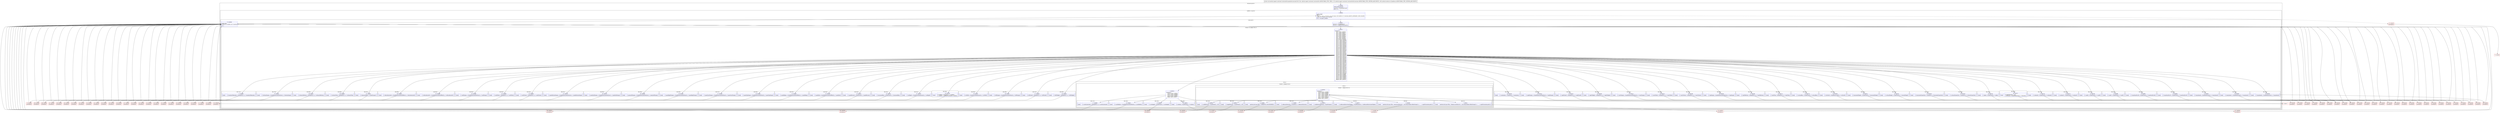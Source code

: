 digraph "CFG forandroid.support.constraint.ConstraintSet.populateConstraint(Landroid\/support\/constraint\/ConstraintSet$Constraint;Landroid\/content\/res\/TypedArray;)V" {
subgraph cluster_Region_1695613837 {
label = "R(2:0|(3:2|3|72))";
node [shape=record,color=blue];
Node_0 [shape=record,label="{0\:\ 0x0000|MTH_ENTER_BLOCK\l|int int r0 = r8.getIndexCount()\lint r1 = 0\l}"];
subgraph cluster_LoopRegion_1194048404 {
label = "LOOP:0: (3:2|3|72)";
node [shape=record,color=blue];
Node_1 [shape=record,label="{1\:\ 0x0005|LOOP_START\lPHI: r1 \l  PHI: (r1v1 int) = (r1v0 int), (r1v2 int) binds: [B:0:0x0000, B:72:0x02db] A[DONT_GENERATE, DONT_INLINE]\lLOOP:0: B:1:0x0005\-\>B:72:0x02db\l|if (r1 \< r0) goto L_0x0007\l}"];
subgraph cluster_Region_1571711220 {
label = "R(3:2|3|72)";
node [shape=record,color=blue];
Node_2 [shape=record,label="{2\:\ 0x0007|int int r2 = r8.getIndex(r1)\lint int r3 = mapToConstant.get(r2)\l}"];
subgraph cluster_SwitchRegion_1756769019 {
label = "Switch: 53, default: R(1:4)";
node [shape=record,color=blue];
Node_3 [shape=record,label="{3\:\ 0x0011|switch(r3) \{\l    case 1: goto L_0x02d3;\l    case 2: goto L_0x02ca;\l    case 3: goto L_0x02c1;\l    case 4: goto L_0x02b8;\l    case 5: goto L_0x02b1;\l    case 6: goto L_0x02a8;\l    case 7: goto L_0x029f;\l    case 8: goto L_0x0296;\l    case 9: goto L_0x028d;\l    case 10: goto L_0x0284;\l    case 11: goto L_0x027b;\l    case 12: goto L_0x0272;\l    case 13: goto L_0x0268;\l    case 14: goto L_0x025e;\l    case 15: goto L_0x0254;\l    case 16: goto L_0x024a;\l    case 17: goto L_0x0240;\l    case 18: goto L_0x0236;\l    case 19: goto L_0x022c;\l    case 20: goto L_0x0222;\l    case 21: goto L_0x0218;\l    case 22: goto L_0x0206;\l    case 23: goto L_0x01fc;\l    case 24: goto L_0x01f2;\l    case 25: goto L_0x01e8;\l    case 26: goto L_0x01de;\l    case 27: goto L_0x01d4;\l    case 28: goto L_0x01ca;\l    case 29: goto L_0x01c0;\l    case 30: goto L_0x01b6;\l    case 31: goto L_0x01ac;\l    case 32: goto L_0x01a2;\l    case 33: goto L_0x0198;\l    case 34: goto L_0x018e;\l    case 35: goto L_0x0184;\l    case 36: goto L_0x017a;\l    case 37: goto L_0x0170;\l    case 38: goto L_0x0166;\l    case 39: goto L_0x015c;\l    case 40: goto L_0x0152;\l    case 41: goto L_0x0148;\l    case 42: goto L_0x013e;\l    case 43: goto L_0x0134;\l    case 44: goto L_0x0127;\l    case 45: goto L_0x011d;\l    case 46: goto L_0x0113;\l    case 47: goto L_0x0109;\l    case 48: goto L_0x00ff;\l    case 49: goto L_0x00f5;\l    case 50: goto L_0x00eb;\l    case 51: goto L_0x00e1;\l    case 52: goto L_0x00d7;\l    case 53: goto L_0x00cd;\l    default: goto L_0x0014;\l\}\l}"];
subgraph cluster_Region_727308637 {
label = "R(2:71|1)";
node [shape=record,color=blue];
Node_71 [shape=record,label="{71\:\ 0x02d3|r7.baselineToBaseline = lookupID(r8, r2, r7.baselineToBaseline)\l}"];
Node_InsnContainer_1454645949 [shape=record,label="{|break\l}"];
}
subgraph cluster_Region_1178184400 {
label = "R(2:70|1)";
node [shape=record,color=blue];
Node_70 [shape=record,label="{70\:\ 0x02ca|r7.bottomMargin = r8.getDimensionPixelSize(r2, r7.bottomMargin)\l}"];
Node_InsnContainer_1213706715 [shape=record,label="{|break\l}"];
}
subgraph cluster_Region_1549033112 {
label = "R(2:69|1)";
node [shape=record,color=blue];
Node_69 [shape=record,label="{69\:\ 0x02c1|r7.bottomToBottom = lookupID(r8, r2, r7.bottomToBottom)\l}"];
Node_InsnContainer_595303498 [shape=record,label="{|break\l}"];
}
subgraph cluster_Region_1922266158 {
label = "R(2:68|1)";
node [shape=record,color=blue];
Node_68 [shape=record,label="{68\:\ 0x02b8|r7.bottomToTop = lookupID(r8, r2, r7.bottomToTop)\l}"];
Node_InsnContainer_1129292019 [shape=record,label="{|break\l}"];
}
subgraph cluster_Region_392550416 {
label = "R(2:67|1)";
node [shape=record,color=blue];
Node_67 [shape=record,label="{67\:\ 0x02b1|r7.dimensionRatio = r8.getString(r2)\l}"];
Node_InsnContainer_882496493 [shape=record,label="{|break\l}"];
}
subgraph cluster_Region_469868294 {
label = "R(2:66|1)";
node [shape=record,color=blue];
Node_66 [shape=record,label="{66\:\ 0x02a8|r7.editorAbsoluteX = r8.getDimensionPixelOffset(r2, r7.editorAbsoluteX)\l}"];
Node_InsnContainer_1102411212 [shape=record,label="{|break\l}"];
}
subgraph cluster_Region_1650434688 {
label = "R(2:65|1)";
node [shape=record,color=blue];
Node_65 [shape=record,label="{65\:\ 0x029f|r7.editorAbsoluteY = r8.getDimensionPixelOffset(r2, r7.editorAbsoluteY)\l}"];
Node_InsnContainer_1045637244 [shape=record,label="{|break\l}"];
}
subgraph cluster_Region_193235169 {
label = "R(2:64|1)";
node [shape=record,color=blue];
Node_64 [shape=record,label="{64\:\ 0x0296|r7.endMargin = r8.getDimensionPixelSize(r2, r7.endMargin)\l}"];
Node_InsnContainer_10837885 [shape=record,label="{|break\l}"];
}
subgraph cluster_Region_840463577 {
label = "R(2:63|1)";
node [shape=record,color=blue];
Node_63 [shape=record,label="{63\:\ 0x028d|r7.endToEnd = lookupID(r8, r2, r7.endToEnd)\l}"];
Node_InsnContainer_2061103679 [shape=record,label="{|break\l}"];
}
subgraph cluster_Region_586228787 {
label = "R(2:62|1)";
node [shape=record,color=blue];
Node_62 [shape=record,label="{62\:\ 0x0284|r7.endToStart = lookupID(r8, r2, r7.endToStart)\l}"];
Node_InsnContainer_271115197 [shape=record,label="{|break\l}"];
}
subgraph cluster_Region_1034275151 {
label = "R(2:61|1)";
node [shape=record,color=blue];
Node_61 [shape=record,label="{61\:\ 0x027b|r7.goneBottomMargin = r8.getDimensionPixelSize(r2, r7.goneBottomMargin)\l}"];
Node_InsnContainer_933181708 [shape=record,label="{|break\l}"];
}
subgraph cluster_Region_306810266 {
label = "R(2:60|1)";
node [shape=record,color=blue];
Node_60 [shape=record,label="{60\:\ 0x0272|r7.goneEndMargin = r8.getDimensionPixelSize(r2, r7.goneEndMargin)\l}"];
Node_InsnContainer_493602357 [shape=record,label="{|break\l}"];
}
subgraph cluster_Region_1661373878 {
label = "R(2:59|1)";
node [shape=record,color=blue];
Node_59 [shape=record,label="{59\:\ 0x0268|r7.goneLeftMargin = r8.getDimensionPixelSize(r2, r7.goneLeftMargin)\l}"];
Node_InsnContainer_672565165 [shape=record,label="{|break\l}"];
}
subgraph cluster_Region_1216216409 {
label = "R(2:58|1)";
node [shape=record,color=blue];
Node_58 [shape=record,label="{58\:\ 0x025e|r7.goneRightMargin = r8.getDimensionPixelSize(r2, r7.goneRightMargin)\l}"];
Node_InsnContainer_2138356761 [shape=record,label="{|break\l}"];
}
subgraph cluster_Region_1535224488 {
label = "R(2:57|1)";
node [shape=record,color=blue];
Node_57 [shape=record,label="{57\:\ 0x0254|r7.goneStartMargin = r8.getDimensionPixelSize(r2, r7.goneStartMargin)\l}"];
Node_InsnContainer_829275554 [shape=record,label="{|break\l}"];
}
subgraph cluster_Region_100325663 {
label = "R(2:56|1)";
node [shape=record,color=blue];
Node_56 [shape=record,label="{56\:\ 0x024a|r7.goneTopMargin = r8.getDimensionPixelSize(r2, r7.goneTopMargin)\l}"];
Node_InsnContainer_1920241620 [shape=record,label="{|break\l}"];
}
subgraph cluster_Region_1380355883 {
label = "R(2:55|1)";
node [shape=record,color=blue];
Node_55 [shape=record,label="{55\:\ 0x0240|r7.guideBegin = r8.getDimensionPixelOffset(r2, r7.guideBegin)\l}"];
Node_InsnContainer_1858291160 [shape=record,label="{|break\l}"];
}
subgraph cluster_Region_1970681615 {
label = "R(2:54|1)";
node [shape=record,color=blue];
Node_54 [shape=record,label="{54\:\ 0x0236|r7.guideEnd = r8.getDimensionPixelOffset(r2, r7.guideEnd)\l}"];
Node_InsnContainer_881703021 [shape=record,label="{|break\l}"];
}
subgraph cluster_Region_603195363 {
label = "R(2:53|1)";
node [shape=record,color=blue];
Node_53 [shape=record,label="{53\:\ 0x022c|r7.guidePercent = r8.getFloat(r2, r7.guidePercent)\l}"];
Node_InsnContainer_1750176755 [shape=record,label="{|break\l}"];
}
subgraph cluster_Region_1880428707 {
label = "R(2:52|1)";
node [shape=record,color=blue];
Node_52 [shape=record,label="{52\:\ 0x0222|r7.horizontalBias = r8.getFloat(r2, r7.horizontalBias)\l}"];
Node_InsnContainer_1049475842 [shape=record,label="{|break\l}"];
}
subgraph cluster_Region_382527069 {
label = "R(2:51|1)";
node [shape=record,color=blue];
Node_51 [shape=record,label="{51\:\ 0x0218|r7.mHeight = r8.getLayoutDimension(r2, r7.mHeight)\l}"];
Node_InsnContainer_1251263630 [shape=record,label="{|break\l}"];
}
subgraph cluster_Region_1388733892 {
label = "R(2:50|1)";
node [shape=record,color=blue];
Node_50 [shape=record,label="{50\:\ 0x0206|r7.visibility = r8.getInt(r2, r7.visibility)\lr7.visibility = VISIBILITY_FLAGS[r7.visibility]\l}"];
Node_InsnContainer_327373665 [shape=record,label="{|break\l}"];
}
subgraph cluster_Region_1368304480 {
label = "R(2:49|1)";
node [shape=record,color=blue];
Node_49 [shape=record,label="{49\:\ 0x01fc|r7.mWidth = r8.getLayoutDimension(r2, r7.mWidth)\l}"];
Node_InsnContainer_2007602409 [shape=record,label="{|break\l}"];
}
subgraph cluster_Region_155597306 {
label = "R(2:48|1)";
node [shape=record,color=blue];
Node_48 [shape=record,label="{48\:\ 0x01f2|r7.leftMargin = r8.getDimensionPixelSize(r2, r7.leftMargin)\l}"];
Node_InsnContainer_607089845 [shape=record,label="{|break\l}"];
}
subgraph cluster_Region_2026489985 {
label = "R(2:47|1)";
node [shape=record,color=blue];
Node_47 [shape=record,label="{47\:\ 0x01e8|r7.leftToLeft = lookupID(r8, r2, r7.leftToLeft)\l}"];
Node_InsnContainer_1215525898 [shape=record,label="{|break\l}"];
}
subgraph cluster_Region_432040473 {
label = "R(2:46|1)";
node [shape=record,color=blue];
Node_46 [shape=record,label="{46\:\ 0x01de|r7.leftToRight = lookupID(r8, r2, r7.leftToRight)\l}"];
Node_InsnContainer_1096953406 [shape=record,label="{|break\l}"];
}
subgraph cluster_Region_1026623466 {
label = "R(2:45|1)";
node [shape=record,color=blue];
Node_45 [shape=record,label="{45\:\ 0x01d4|r7.orientation = r8.getInt(r2, r7.orientation)\l}"];
Node_InsnContainer_2060968999 [shape=record,label="{|break\l}"];
}
subgraph cluster_Region_92303455 {
label = "R(2:44|1)";
node [shape=record,color=blue];
Node_44 [shape=record,label="{44\:\ 0x01ca|r7.rightMargin = r8.getDimensionPixelSize(r2, r7.rightMargin)\l}"];
Node_InsnContainer_620936468 [shape=record,label="{|break\l}"];
}
subgraph cluster_Region_859516334 {
label = "R(2:43|1)";
node [shape=record,color=blue];
Node_43 [shape=record,label="{43\:\ 0x01c0|r7.rightToLeft = lookupID(r8, r2, r7.rightToLeft)\l}"];
Node_InsnContainer_1988251290 [shape=record,label="{|break\l}"];
}
subgraph cluster_Region_691079538 {
label = "R(2:42|1)";
node [shape=record,color=blue];
Node_42 [shape=record,label="{42\:\ 0x01b6|r7.rightToRight = lookupID(r8, r2, r7.rightToRight)\l}"];
Node_InsnContainer_641830314 [shape=record,label="{|break\l}"];
}
subgraph cluster_Region_470439401 {
label = "R(2:41|1)";
node [shape=record,color=blue];
Node_41 [shape=record,label="{41\:\ 0x01ac|r7.startMargin = r8.getDimensionPixelSize(r2, r7.startMargin)\l}"];
Node_InsnContainer_1668461465 [shape=record,label="{|break\l}"];
}
subgraph cluster_Region_445570239 {
label = "R(2:40|1)";
node [shape=record,color=blue];
Node_40 [shape=record,label="{40\:\ 0x01a2|r7.startToEnd = lookupID(r8, r2, r7.startToEnd)\l}"];
Node_InsnContainer_1403537662 [shape=record,label="{|break\l}"];
}
subgraph cluster_Region_1890763805 {
label = "R(2:39|1)";
node [shape=record,color=blue];
Node_39 [shape=record,label="{39\:\ 0x0198|r7.startToStart = lookupID(r8, r2, r7.startToStart)\l}"];
Node_InsnContainer_926558863 [shape=record,label="{|break\l}"];
}
subgraph cluster_Region_1365850592 {
label = "R(2:38|1)";
node [shape=record,color=blue];
Node_38 [shape=record,label="{38\:\ 0x018e|r7.topMargin = r8.getDimensionPixelSize(r2, r7.topMargin)\l}"];
Node_InsnContainer_498916639 [shape=record,label="{|break\l}"];
}
subgraph cluster_Region_528649017 {
label = "R(2:37|1)";
node [shape=record,color=blue];
Node_37 [shape=record,label="{37\:\ 0x0184|r7.topToBottom = lookupID(r8, r2, r7.topToBottom)\l}"];
Node_InsnContainer_1805933386 [shape=record,label="{|break\l}"];
}
subgraph cluster_Region_1929758546 {
label = "R(2:36|1)";
node [shape=record,color=blue];
Node_36 [shape=record,label="{36\:\ 0x017a|r7.topToTop = lookupID(r8, r2, r7.topToTop)\l}"];
Node_InsnContainer_2052718968 [shape=record,label="{|break\l}"];
}
subgraph cluster_Region_368142083 {
label = "R(2:35|1)";
node [shape=record,color=blue];
Node_35 [shape=record,label="{35\:\ 0x0170|r7.verticalBias = r8.getFloat(r2, r7.verticalBias)\l}"];
Node_InsnContainer_483537646 [shape=record,label="{|break\l}"];
}
subgraph cluster_Region_223341156 {
label = "R(2:34|1)";
node [shape=record,color=blue];
Node_34 [shape=record,label="{34\:\ 0x0166|r7.mViewId = r8.getResourceId(r2, r7.mViewId)\l}"];
Node_InsnContainer_1744654414 [shape=record,label="{|break\l}"];
}
subgraph cluster_Region_111109047 {
label = "R(2:33|1)";
node [shape=record,color=blue];
Node_33 [shape=record,label="{33\:\ 0x015c|r7.horizontalWeight = r8.getFloat(r2, r7.horizontalWeight)\l}"];
Node_InsnContainer_785005040 [shape=record,label="{|break\l}"];
}
subgraph cluster_Region_1534925665 {
label = "R(2:32|1)";
node [shape=record,color=blue];
Node_32 [shape=record,label="{32\:\ 0x0152|r7.verticalWeight = r8.getFloat(r2, r7.verticalWeight)\l}"];
Node_InsnContainer_70368400 [shape=record,label="{|break\l}"];
}
subgraph cluster_Region_1168811634 {
label = "R(2:31|1)";
node [shape=record,color=blue];
Node_31 [shape=record,label="{31\:\ 0x0148|r7.horizontalChainStyle = r8.getInt(r2, r7.horizontalChainStyle)\l}"];
Node_InsnContainer_158972858 [shape=record,label="{|break\l}"];
}
subgraph cluster_Region_927234153 {
label = "R(2:30|1)";
node [shape=record,color=blue];
Node_30 [shape=record,label="{30\:\ 0x013e|r7.verticalChainStyle = r8.getInt(r2, r7.verticalChainStyle)\l}"];
Node_InsnContainer_67888635 [shape=record,label="{|break\l}"];
}
subgraph cluster_Region_1253783533 {
label = "R(2:29|1)";
node [shape=record,color=blue];
Node_29 [shape=record,label="{29\:\ 0x0134|r7.alpha = r8.getFloat(r2, r7.alpha)\l}"];
Node_InsnContainer_2079414579 [shape=record,label="{|break\l}"];
}
subgraph cluster_Region_2041486280 {
label = "R(2:28|1)";
node [shape=record,color=blue];
Node_28 [shape=record,label="{28\:\ 0x0127|r7.applyElevation = true\lr7.elevation = r8.getDimension(r2, r7.elevation)\l}"];
Node_InsnContainer_1923985377 [shape=record,label="{|break\l}"];
}
subgraph cluster_Region_1764178873 {
label = "R(2:27|1)";
node [shape=record,color=blue];
Node_27 [shape=record,label="{27\:\ 0x011d|r7.rotationX = r8.getFloat(r2, r7.rotationX)\l}"];
Node_InsnContainer_919432805 [shape=record,label="{|break\l}"];
}
subgraph cluster_Region_2100593092 {
label = "R(2:26|1)";
node [shape=record,color=blue];
Node_26 [shape=record,label="{26\:\ 0x0113|r7.rotationY = r8.getFloat(r2, r7.rotationY)\l}"];
Node_InsnContainer_1840406906 [shape=record,label="{|break\l}"];
}
subgraph cluster_Region_1847838160 {
label = "R(2:25|1)";
node [shape=record,color=blue];
Node_25 [shape=record,label="{25\:\ 0x0109|r7.scaleX = r8.getFloat(r2, r7.scaleX)\l}"];
Node_InsnContainer_486245694 [shape=record,label="{|break\l}"];
}
subgraph cluster_Region_1667134215 {
label = "R(2:24|1)";
node [shape=record,color=blue];
Node_24 [shape=record,label="{24\:\ 0x00ff|r7.scaleY = r8.getFloat(r2, r7.scaleY)\l}"];
Node_InsnContainer_53928935 [shape=record,label="{|break\l}"];
}
subgraph cluster_Region_871654950 {
label = "R(2:23|1)";
node [shape=record,color=blue];
Node_23 [shape=record,label="{23\:\ 0x00f5|r7.transformPivotX = r8.getFloat(r2, r7.transformPivotX)\l}"];
Node_InsnContainer_1582631842 [shape=record,label="{|break\l}"];
}
subgraph cluster_Region_1788341053 {
label = "R(2:22|1)";
node [shape=record,color=blue];
Node_22 [shape=record,label="{22\:\ 0x00eb|r7.transformPivotY = r8.getFloat(r2, r7.transformPivotY)\l}"];
Node_InsnContainer_546441379 [shape=record,label="{|break\l}"];
}
subgraph cluster_Region_443203322 {
label = "R(2:21|1)";
node [shape=record,color=blue];
Node_21 [shape=record,label="{21\:\ 0x00e1|r7.translationX = r8.getDimension(r2, r7.translationX)\l}"];
Node_InsnContainer_1610656762 [shape=record,label="{|break\l}"];
}
subgraph cluster_Region_180105467 {
label = "R(2:20|1)";
node [shape=record,color=blue];
Node_20 [shape=record,label="{20\:\ 0x00d7|r7.translationY = r8.getDimension(r2, r7.translationY)\l}"];
Node_InsnContainer_1411208646 [shape=record,label="{|break\l}"];
}
subgraph cluster_Region_443130588 {
label = "R(2:19|1)";
node [shape=record,color=blue];
Node_19 [shape=record,label="{19\:\ 0x00cd|r7.translationZ = r8.getDimension(r2, r7.translationZ)\l}"];
Node_InsnContainer_585321724 [shape=record,label="{|break\l}"];
}
subgraph cluster_Region_310681363 {
label = "R(1:4)";
node [shape=record,color=blue];
subgraph cluster_SwitchRegion_2071871 {
label = "Switch: 4, default: R(1:6)";
node [shape=record,color=blue];
Node_4 [shape=record,label="{4\:\ 0x0014|switch(r3) \{\l    case 60: goto L_0x00c3;\l    case 61: goto L_0x00b9;\l    case 62: goto L_0x00af;\l    case 63: goto L_0x00a5;\l    default: goto L_0x0017;\l\}\l}"];
subgraph cluster_Region_1341287599 {
label = "R(2:18|1)";
node [shape=record,color=blue];
Node_18 [shape=record,label="{18\:\ 0x00c3|r7.rotation = r8.getFloat(r2, r7.rotation)\l}"];
Node_InsnContainer_328654221 [shape=record,label="{|break\l}"];
}
subgraph cluster_Region_2135749 {
label = "R(2:17|1)";
node [shape=record,color=blue];
Node_17 [shape=record,label="{17\:\ 0x00b9|r7.circleConstraint = lookupID(r8, r2, r7.circleConstraint)\l}"];
Node_InsnContainer_66290290 [shape=record,label="{|break\l}"];
}
subgraph cluster_Region_1810908626 {
label = "R(2:16|1)";
node [shape=record,color=blue];
Node_16 [shape=record,label="{16\:\ 0x00af|r7.circleRadius = r8.getDimensionPixelSize(r2, r7.circleRadius)\l}"];
Node_InsnContainer_1260993993 [shape=record,label="{|break\l}"];
}
subgraph cluster_Region_1020814642 {
label = "R(2:15|1)";
node [shape=record,color=blue];
Node_15 [shape=record,label="{15\:\ 0x00a5|r7.circleAngle = r8.getFloat(r2, r7.circleAngle)\l}"];
Node_InsnContainer_1177282800 [shape=record,label="{|break\l}"];
}
subgraph cluster_Region_2008988098 {
label = "R(1:6)";
node [shape=record,color=blue];
subgraph cluster_SwitchRegion_128946173 {
label = "Switch: 7, default: R(2:7|1)";
node [shape=record,color=blue];
Node_6 [shape=record,label="{6\:\ 0x0019|switch(r3) \{\l    case 69: goto L_0x009d;\l    case 70: goto L_0x0095;\l    case 71: goto L_0x008c;\l    case 72: goto L_0x0082;\l    case 73: goto L_0x007a;\l    case 74: goto L_0x0070;\l    case 75: goto L_0x0046;\l    default: goto L_0x001c;\l\}\l}"];
subgraph cluster_Region_1620308242 {
label = "R(2:14|1)";
node [shape=record,color=blue];
Node_14 [shape=record,label="{14\:\ 0x009d|r7.widthPercent = r8.getFloat(r2, 1.0f)\l}"];
Node_InsnContainer_2035093772 [shape=record,label="{|break\l}"];
}
subgraph cluster_Region_1677841787 {
label = "R(2:13|1)";
node [shape=record,color=blue];
Node_13 [shape=record,label="{13\:\ 0x0095|r7.heightPercent = r8.getFloat(r2, 1.0f)\l}"];
Node_InsnContainer_99688426 [shape=record,label="{|break\l}"];
}
subgraph cluster_Region_1236492694 {
label = "R(2:12|1)";
node [shape=record,color=blue];
Node_12 [shape=record,label="{12\:\ 0x008c|android.util.Log.e(TAG, \"CURRENTLY UNSUPPORTED\")\l}"];
Node_InsnContainer_143880482 [shape=record,label="{|break\l}"];
}
subgraph cluster_Region_230085372 {
label = "R(2:11|1)";
node [shape=record,color=blue];
Node_11 [shape=record,label="{11\:\ 0x0082|r7.mBarrierDirection = r8.getInt(r2, r7.mBarrierDirection)\l}"];
Node_InsnContainer_673413063 [shape=record,label="{|break\l}"];
}
subgraph cluster_Region_1916327821 {
label = "R(2:10|1)";
node [shape=record,color=blue];
Node_10 [shape=record,label="{10\:\ 0x007a|r7.mReferenceIdString = r8.getString(r2)\l}"];
Node_InsnContainer_972539582 [shape=record,label="{|break\l}"];
}
subgraph cluster_Region_232563641 {
label = "R(2:9|1)";
node [shape=record,color=blue];
Node_9 [shape=record,label="{9\:\ 0x0070|r7.mBarrierAllowsGoneWidgets = r8.getBoolean(r2, r7.mBarrierAllowsGoneWidgets)\l}"];
Node_InsnContainer_888438821 [shape=record,label="{|break\l}"];
}
subgraph cluster_Region_1729893748 {
label = "R(2:8|1)";
node [shape=record,color=blue];
Node_8 [shape=record,label="{8\:\ 0x0046|android.util.Log.w(TAG, \"unused attribute 0x\" + java.lang.Integer.toHexString(r2) + \"   \" + mapToConstant.get(r2))\l}"];
Node_InsnContainer_662568440 [shape=record,label="{|break\l}"];
}
subgraph cluster_Region_1552292441 {
label = "R(2:7|1)";
node [shape=record,color=blue];
Node_7 [shape=record,label="{7\:\ 0x001c|android.util.Log.w(TAG, \"Unknown attribute 0x\" + java.lang.Integer.toHexString(r2) + \"   \" + mapToConstant.get(r2))\l}"];
Node_InsnContainer_349387679 [shape=record,label="{|break\l}"];
}
}
}
}
}
}
Node_72 [shape=record,label="{72\:\ 0x02db|LOOP_END\lLOOP:0: B:1:0x0005\-\>B:72:0x02db\l|r1++\l}"];
}
}
}
Node_5 [shape=record,color=red,label="{5\:\ 0x0017}"];
Node_73 [shape=record,color=red,label="{73\:\ 0x02df}"];
Node_74 [shape=record,color=red,label="{74\:\ 0x02df|SYNTHETIC\l}"];
Node_75 [shape=record,color=red,label="{75\:\ 0x02db|SYNTHETIC\l}"];
Node_76 [shape=record,color=red,label="{76\:\ 0x02db|SYNTHETIC\l}"];
Node_77 [shape=record,color=red,label="{77\:\ 0x02db|SYNTHETIC\l}"];
Node_78 [shape=record,color=red,label="{78\:\ 0x02db|SYNTHETIC\l}"];
Node_79 [shape=record,color=red,label="{79\:\ 0x02db|SYNTHETIC\l}"];
Node_80 [shape=record,color=red,label="{80\:\ 0x02db|SYNTHETIC\l}"];
Node_81 [shape=record,color=red,label="{81\:\ 0x02db|SYNTHETIC\l}"];
Node_82 [shape=record,color=red,label="{82\:\ 0x02db|SYNTHETIC\l}"];
Node_83 [shape=record,color=red,label="{83\:\ 0x02db|SYNTHETIC\l}"];
Node_84 [shape=record,color=red,label="{84\:\ 0x02db|SYNTHETIC\l}"];
Node_85 [shape=record,color=red,label="{85\:\ 0x02db|SYNTHETIC\l}"];
Node_86 [shape=record,color=red,label="{86\:\ 0x02db|SYNTHETIC\l}"];
Node_87 [shape=record,color=red,label="{87\:\ 0x02db|SYNTHETIC\l}"];
Node_88 [shape=record,color=red,label="{88\:\ 0x02db|SYNTHETIC\l}"];
Node_89 [shape=record,color=red,label="{89\:\ 0x02db|SYNTHETIC\l}"];
Node_90 [shape=record,color=red,label="{90\:\ 0x02db|SYNTHETIC\l}"];
Node_91 [shape=record,color=red,label="{91\:\ 0x02db|SYNTHETIC\l}"];
Node_92 [shape=record,color=red,label="{92\:\ 0x02db|SYNTHETIC\l}"];
Node_93 [shape=record,color=red,label="{93\:\ 0x02db|SYNTHETIC\l}"];
Node_94 [shape=record,color=red,label="{94\:\ 0x02db|SYNTHETIC\l}"];
Node_95 [shape=record,color=red,label="{95\:\ 0x02db|SYNTHETIC\l}"];
Node_96 [shape=record,color=red,label="{96\:\ 0x02db|SYNTHETIC\l}"];
Node_97 [shape=record,color=red,label="{97\:\ 0x02db|SYNTHETIC\l}"];
Node_98 [shape=record,color=red,label="{98\:\ 0x02db|SYNTHETIC\l}"];
Node_99 [shape=record,color=red,label="{99\:\ 0x02db|SYNTHETIC\l}"];
Node_100 [shape=record,color=red,label="{100\:\ 0x02db|SYNTHETIC\l}"];
Node_101 [shape=record,color=red,label="{101\:\ 0x02db|SYNTHETIC\l}"];
Node_102 [shape=record,color=red,label="{102\:\ 0x02db|SYNTHETIC\l}"];
Node_103 [shape=record,color=red,label="{103\:\ 0x02db|SYNTHETIC\l}"];
Node_104 [shape=record,color=red,label="{104\:\ 0x02db|SYNTHETIC\l}"];
Node_105 [shape=record,color=red,label="{105\:\ 0x02db|SYNTHETIC\l}"];
Node_106 [shape=record,color=red,label="{106\:\ 0x02db|SYNTHETIC\l}"];
Node_107 [shape=record,color=red,label="{107\:\ 0x02db|SYNTHETIC\l}"];
Node_108 [shape=record,color=red,label="{108\:\ 0x02db|SYNTHETIC\l}"];
Node_109 [shape=record,color=red,label="{109\:\ 0x02db|SYNTHETIC\l}"];
Node_110 [shape=record,color=red,label="{110\:\ 0x02db|SYNTHETIC\l}"];
Node_111 [shape=record,color=red,label="{111\:\ 0x02db|SYNTHETIC\l}"];
Node_112 [shape=record,color=red,label="{112\:\ 0x02db|SYNTHETIC\l}"];
Node_113 [shape=record,color=red,label="{113\:\ 0x02db|SYNTHETIC\l}"];
Node_114 [shape=record,color=red,label="{114\:\ 0x02db|SYNTHETIC\l}"];
Node_115 [shape=record,color=red,label="{115\:\ 0x02db|SYNTHETIC\l}"];
Node_116 [shape=record,color=red,label="{116\:\ 0x02db|SYNTHETIC\l}"];
Node_117 [shape=record,color=red,label="{117\:\ 0x02db|SYNTHETIC\l}"];
Node_118 [shape=record,color=red,label="{118\:\ 0x02db|SYNTHETIC\l}"];
Node_119 [shape=record,color=red,label="{119\:\ 0x02db|SYNTHETIC\l}"];
Node_120 [shape=record,color=red,label="{120\:\ 0x02db|SYNTHETIC\l}"];
Node_121 [shape=record,color=red,label="{121\:\ 0x02db|SYNTHETIC\l}"];
Node_122 [shape=record,color=red,label="{122\:\ 0x02db|SYNTHETIC\l}"];
Node_123 [shape=record,color=red,label="{123\:\ 0x02db|SYNTHETIC\l}"];
Node_124 [shape=record,color=red,label="{124\:\ 0x02db|SYNTHETIC\l}"];
Node_125 [shape=record,color=red,label="{125\:\ 0x02db|SYNTHETIC\l}"];
Node_126 [shape=record,color=red,label="{126\:\ 0x02db|SYNTHETIC\l}"];
Node_127 [shape=record,color=red,label="{127\:\ 0x02db|SYNTHETIC\l}"];
Node_128 [shape=record,color=red,label="{128\:\ 0x02db|SYNTHETIC\l}"];
Node_129 [shape=record,color=red,label="{129\:\ 0x02db|SYNTHETIC\l}"];
Node_130 [shape=record,color=red,label="{130\:\ 0x02db|SYNTHETIC\l}"];
Node_131 [shape=record,color=red,label="{131\:\ 0x02db|SYNTHETIC\l}"];
Node_132 [shape=record,color=red,label="{132\:\ 0x02db|SYNTHETIC\l}"];
Node_133 [shape=record,color=red,label="{133\:\ 0x02db|SYNTHETIC\l}"];
Node_134 [shape=record,color=red,label="{134\:\ 0x02db|SYNTHETIC\l}"];
Node_135 [shape=record,color=red,label="{135\:\ 0x02db|SYNTHETIC\l}"];
Node_136 [shape=record,color=red,label="{136\:\ 0x02db|SYNTHETIC\l}"];
Node_137 [shape=record,color=red,label="{137\:\ 0x02db|SYNTHETIC\l}"];
Node_138 [shape=record,color=red,label="{138\:\ 0x02db|SYNTHETIC\l}"];
Node_139 [shape=record,color=red,label="{139\:\ 0x02db|SYNTHETIC\l}"];
MethodNode[shape=record,label="{private void android.support.constraint.ConstraintSet.populateConstraint((r6v0 'this' android.support.constraint.ConstraintSet A[IMMUTABLE_TYPE, THIS]), (r7v0 android.support.constraint.ConstraintSet$Constraint A[IMMUTABLE_TYPE, METHOD_ARGUMENT]), (r8v0 android.content.res.TypedArray A[IMMUTABLE_TYPE, METHOD_ARGUMENT])) }"];
MethodNode -> Node_0;
Node_0 -> Node_1;
Node_1 -> Node_2;
Node_1 -> Node_74[style=dashed];
Node_2 -> Node_3;
Node_3 -> Node_4;
Node_3 -> Node_19;
Node_3 -> Node_20;
Node_3 -> Node_21;
Node_3 -> Node_22;
Node_3 -> Node_23;
Node_3 -> Node_24;
Node_3 -> Node_25;
Node_3 -> Node_26;
Node_3 -> Node_27;
Node_3 -> Node_28;
Node_3 -> Node_29;
Node_3 -> Node_30;
Node_3 -> Node_31;
Node_3 -> Node_32;
Node_3 -> Node_33;
Node_3 -> Node_34;
Node_3 -> Node_35;
Node_3 -> Node_36;
Node_3 -> Node_37;
Node_3 -> Node_38;
Node_3 -> Node_39;
Node_3 -> Node_40;
Node_3 -> Node_41;
Node_3 -> Node_42;
Node_3 -> Node_43;
Node_3 -> Node_44;
Node_3 -> Node_45;
Node_3 -> Node_46;
Node_3 -> Node_47;
Node_3 -> Node_48;
Node_3 -> Node_49;
Node_3 -> Node_50;
Node_3 -> Node_51;
Node_3 -> Node_52;
Node_3 -> Node_53;
Node_3 -> Node_54;
Node_3 -> Node_55;
Node_3 -> Node_56;
Node_3 -> Node_57;
Node_3 -> Node_58;
Node_3 -> Node_59;
Node_3 -> Node_60;
Node_3 -> Node_61;
Node_3 -> Node_62;
Node_3 -> Node_63;
Node_3 -> Node_64;
Node_3 -> Node_65;
Node_3 -> Node_66;
Node_3 -> Node_67;
Node_3 -> Node_68;
Node_3 -> Node_69;
Node_3 -> Node_70;
Node_3 -> Node_71;
Node_71 -> Node_75;
Node_70 -> Node_139;
Node_69 -> Node_138;
Node_68 -> Node_137;
Node_67 -> Node_136;
Node_66 -> Node_135;
Node_65 -> Node_134;
Node_64 -> Node_133;
Node_63 -> Node_132;
Node_62 -> Node_131;
Node_61 -> Node_130;
Node_60 -> Node_129;
Node_59 -> Node_128;
Node_58 -> Node_127;
Node_57 -> Node_126;
Node_56 -> Node_125;
Node_55 -> Node_124;
Node_54 -> Node_123;
Node_53 -> Node_122;
Node_52 -> Node_121;
Node_51 -> Node_120;
Node_50 -> Node_119;
Node_49 -> Node_118;
Node_48 -> Node_117;
Node_47 -> Node_116;
Node_46 -> Node_115;
Node_45 -> Node_114;
Node_44 -> Node_113;
Node_43 -> Node_112;
Node_42 -> Node_111;
Node_41 -> Node_110;
Node_40 -> Node_109;
Node_39 -> Node_108;
Node_38 -> Node_107;
Node_37 -> Node_106;
Node_36 -> Node_105;
Node_35 -> Node_104;
Node_34 -> Node_103;
Node_33 -> Node_102;
Node_32 -> Node_101;
Node_31 -> Node_100;
Node_30 -> Node_99;
Node_29 -> Node_98;
Node_28 -> Node_97;
Node_27 -> Node_96;
Node_26 -> Node_95;
Node_25 -> Node_94;
Node_24 -> Node_93;
Node_23 -> Node_92;
Node_22 -> Node_91;
Node_21 -> Node_90;
Node_20 -> Node_89;
Node_19 -> Node_88;
Node_4 -> Node_5;
Node_4 -> Node_15;
Node_4 -> Node_16;
Node_4 -> Node_17;
Node_4 -> Node_18;
Node_18 -> Node_87;
Node_17 -> Node_86;
Node_16 -> Node_85;
Node_15 -> Node_84;
Node_6 -> Node_7;
Node_6 -> Node_8;
Node_6 -> Node_9;
Node_6 -> Node_10;
Node_6 -> Node_11;
Node_6 -> Node_12;
Node_6 -> Node_13;
Node_6 -> Node_14;
Node_14 -> Node_83;
Node_13 -> Node_82;
Node_12 -> Node_81;
Node_11 -> Node_80;
Node_10 -> Node_79;
Node_9 -> Node_78;
Node_8 -> Node_77;
Node_7 -> Node_76;
Node_72 -> Node_1;
Node_5 -> Node_6;
Node_74 -> Node_73;
Node_75 -> Node_72;
Node_76 -> Node_72;
Node_77 -> Node_72;
Node_78 -> Node_72;
Node_79 -> Node_72;
Node_80 -> Node_72;
Node_81 -> Node_72;
Node_82 -> Node_72;
Node_83 -> Node_72;
Node_84 -> Node_72;
Node_85 -> Node_72;
Node_86 -> Node_72;
Node_87 -> Node_72;
Node_88 -> Node_72;
Node_89 -> Node_72;
Node_90 -> Node_72;
Node_91 -> Node_72;
Node_92 -> Node_72;
Node_93 -> Node_72;
Node_94 -> Node_72;
Node_95 -> Node_72;
Node_96 -> Node_72;
Node_97 -> Node_72;
Node_98 -> Node_72;
Node_99 -> Node_72;
Node_100 -> Node_72;
Node_101 -> Node_72;
Node_102 -> Node_72;
Node_103 -> Node_72;
Node_104 -> Node_72;
Node_105 -> Node_72;
Node_106 -> Node_72;
Node_107 -> Node_72;
Node_108 -> Node_72;
Node_109 -> Node_72;
Node_110 -> Node_72;
Node_111 -> Node_72;
Node_112 -> Node_72;
Node_113 -> Node_72;
Node_114 -> Node_72;
Node_115 -> Node_72;
Node_116 -> Node_72;
Node_117 -> Node_72;
Node_118 -> Node_72;
Node_119 -> Node_72;
Node_120 -> Node_72;
Node_121 -> Node_72;
Node_122 -> Node_72;
Node_123 -> Node_72;
Node_124 -> Node_72;
Node_125 -> Node_72;
Node_126 -> Node_72;
Node_127 -> Node_72;
Node_128 -> Node_72;
Node_129 -> Node_72;
Node_130 -> Node_72;
Node_131 -> Node_72;
Node_132 -> Node_72;
Node_133 -> Node_72;
Node_134 -> Node_72;
Node_135 -> Node_72;
Node_136 -> Node_72;
Node_137 -> Node_72;
Node_138 -> Node_72;
Node_139 -> Node_72;
}

